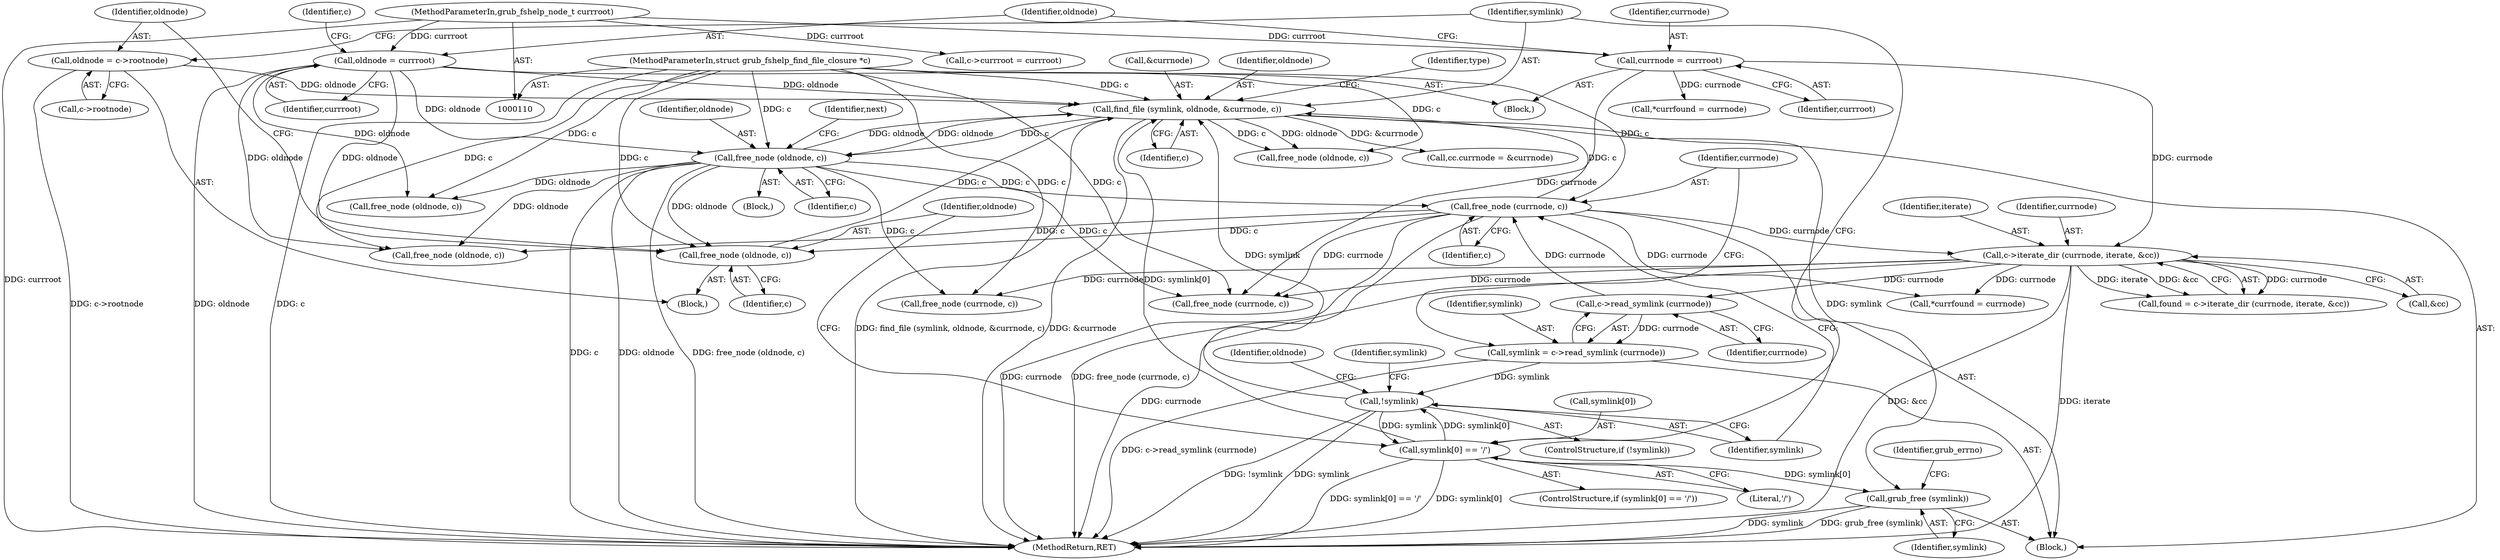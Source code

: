 digraph "0_radare2_65000a7fd9eea62359e6d6714f17b94a99a82edd_2@API" {
"1000321" [label="(Call,grub_free (symlink))"];
"1000310" [label="(Call,find_file (symlink, oldnode, &currnode, c))"];
"1000285" [label="(Call,!symlink)"];
"1000277" [label="(Call,symlink = c->read_symlink (currnode))"];
"1000279" [label="(Call,c->read_symlink (currnode))"];
"1000234" [label="(Call,c->iterate_dir (currnode, iterate, &cc))"];
"1000281" [label="(Call,free_node (currnode, c))"];
"1000333" [label="(Call,free_node (oldnode, c))"];
"1000138" [label="(Call,oldnode = currroot)"];
"1000112" [label="(MethodParameterIn,grub_fshelp_node_t currroot)"];
"1000114" [label="(MethodParameterIn,struct grub_fshelp_find_file_closure *c)"];
"1000134" [label="(Call,currnode = currroot)"];
"1000296" [label="(Call,symlink[0] == '/')"];
"1000305" [label="(Call,oldnode = c->rootnode)"];
"1000302" [label="(Call,free_node (oldnode, c))"];
"1000326" [label="(Call,free_node (oldnode, c))"];
"1000322" [label="(Identifier,symlink)"];
"1000296" [label="(Call,symlink[0] == '/')"];
"1000226" [label="(Call,cc.currnode = &currnode)"];
"1000236" [label="(Identifier,iterate)"];
"1000321" [label="(Call,grub_free (symlink))"];
"1000143" [label="(Identifier,c)"];
"1000141" [label="(Call,c->currroot = currroot)"];
"1000333" [label="(Call,free_node (oldnode, c))"];
"1000295" [label="(ControlStructure,if (symlink[0] == '/'))"];
"1000305" [label="(Call,oldnode = c->rootnode)"];
"1000289" [label="(Identifier,oldnode)"];
"1000307" [label="(Call,c->rootnode)"];
"1000334" [label="(Identifier,oldnode)"];
"1000298" [label="(Identifier,symlink)"];
"1000303" [label="(Identifier,oldnode)"];
"1000300" [label="(Literal,'/')"];
"1000345" [label="(Call,*currfound = currnode)"];
"1000367" [label="(MethodReturn,RET)"];
"1000315" [label="(Identifier,c)"];
"1000136" [label="(Identifier,currroot)"];
"1000235" [label="(Identifier,currnode)"];
"1000139" [label="(Identifier,oldnode)"];
"1000140" [label="(Identifier,currroot)"];
"1000282" [label="(Identifier,currnode)"];
"1000285" [label="(Call,!symlink)"];
"1000134" [label="(Call,currnode = currroot)"];
"1000278" [label="(Identifier,symlink)"];
"1000280" [label="(Identifier,currnode)"];
"1000312" [label="(Identifier,oldnode)"];
"1000174" [label="(Block,)"];
"1000112" [label="(MethodParameterIn,grub_fshelp_node_t currroot)"];
"1000114" [label="(MethodParameterIn,struct grub_fshelp_find_file_closure *c)"];
"1000317" [label="(Identifier,type)"];
"1000281" [label="(Call,free_node (currnode, c))"];
"1000135" [label="(Identifier,currnode)"];
"1000165" [label="(Call,*currfound = currnode)"];
"1000311" [label="(Identifier,symlink)"];
"1000313" [label="(Call,&currnode)"];
"1000284" [label="(ControlStructure,if (!symlink))"];
"1000310" [label="(Call,find_file (symlink, oldnode, &currnode, c))"];
"1000200" [label="(Call,free_node (currnode, c))"];
"1000335" [label="(Identifier,c)"];
"1000304" [label="(Identifier,c)"];
"1000302" [label="(Call,free_node (oldnode, c))"];
"1000138" [label="(Call,oldnode = currroot)"];
"1000277" [label="(Call,symlink = c->read_symlink (currnode))"];
"1000339" [label="(Identifier,next)"];
"1000265" [label="(Call,free_node (currnode, c))"];
"1000301" [label="(Block,)"];
"1000297" [label="(Call,symlink[0])"];
"1000279" [label="(Call,c->read_symlink (currnode))"];
"1000234" [label="(Call,c->iterate_dir (currnode, iterate, &cc))"];
"1000232" [label="(Call,found = c->iterate_dir (currnode, iterate, &cc))"];
"1000286" [label="(Identifier,symlink)"];
"1000324" [label="(Identifier,grub_errno)"];
"1000237" [label="(Call,&cc)"];
"1000283" [label="(Identifier,c)"];
"1000115" [label="(Block,)"];
"1000306" [label="(Identifier,oldnode)"];
"1000288" [label="(Call,free_node (oldnode, c))"];
"1000268" [label="(Call,free_node (oldnode, c))"];
"1000255" [label="(Block,)"];
"1000321" -> "1000255"  [label="AST: "];
"1000321" -> "1000322"  [label="CFG: "];
"1000322" -> "1000321"  [label="AST: "];
"1000324" -> "1000321"  [label="CFG: "];
"1000321" -> "1000367"  [label="DDG: symlink"];
"1000321" -> "1000367"  [label="DDG: grub_free (symlink)"];
"1000310" -> "1000321"  [label="DDG: symlink"];
"1000296" -> "1000321"  [label="DDG: symlink[0]"];
"1000310" -> "1000255"  [label="AST: "];
"1000310" -> "1000315"  [label="CFG: "];
"1000311" -> "1000310"  [label="AST: "];
"1000312" -> "1000310"  [label="AST: "];
"1000313" -> "1000310"  [label="AST: "];
"1000315" -> "1000310"  [label="AST: "];
"1000317" -> "1000310"  [label="CFG: "];
"1000310" -> "1000367"  [label="DDG: find_file (symlink, oldnode, &currnode, c)"];
"1000310" -> "1000367"  [label="DDG: &currnode"];
"1000310" -> "1000226"  [label="DDG: &currnode"];
"1000285" -> "1000310"  [label="DDG: symlink"];
"1000296" -> "1000310"  [label="DDG: symlink[0]"];
"1000333" -> "1000310"  [label="DDG: oldnode"];
"1000138" -> "1000310"  [label="DDG: oldnode"];
"1000305" -> "1000310"  [label="DDG: oldnode"];
"1000302" -> "1000310"  [label="DDG: c"];
"1000281" -> "1000310"  [label="DDG: c"];
"1000114" -> "1000310"  [label="DDG: c"];
"1000310" -> "1000326"  [label="DDG: oldnode"];
"1000310" -> "1000326"  [label="DDG: c"];
"1000310" -> "1000333"  [label="DDG: oldnode"];
"1000310" -> "1000333"  [label="DDG: c"];
"1000285" -> "1000284"  [label="AST: "];
"1000285" -> "1000286"  [label="CFG: "];
"1000286" -> "1000285"  [label="AST: "];
"1000289" -> "1000285"  [label="CFG: "];
"1000298" -> "1000285"  [label="CFG: "];
"1000285" -> "1000367"  [label="DDG: symlink"];
"1000285" -> "1000367"  [label="DDG: !symlink"];
"1000277" -> "1000285"  [label="DDG: symlink"];
"1000296" -> "1000285"  [label="DDG: symlink[0]"];
"1000285" -> "1000296"  [label="DDG: symlink"];
"1000277" -> "1000255"  [label="AST: "];
"1000277" -> "1000279"  [label="CFG: "];
"1000278" -> "1000277"  [label="AST: "];
"1000279" -> "1000277"  [label="AST: "];
"1000282" -> "1000277"  [label="CFG: "];
"1000277" -> "1000367"  [label="DDG: c->read_symlink (currnode)"];
"1000279" -> "1000277"  [label="DDG: currnode"];
"1000279" -> "1000280"  [label="CFG: "];
"1000280" -> "1000279"  [label="AST: "];
"1000234" -> "1000279"  [label="DDG: currnode"];
"1000279" -> "1000281"  [label="DDG: currnode"];
"1000234" -> "1000232"  [label="AST: "];
"1000234" -> "1000237"  [label="CFG: "];
"1000235" -> "1000234"  [label="AST: "];
"1000236" -> "1000234"  [label="AST: "];
"1000237" -> "1000234"  [label="AST: "];
"1000232" -> "1000234"  [label="CFG: "];
"1000234" -> "1000367"  [label="DDG: &cc"];
"1000234" -> "1000367"  [label="DDG: iterate"];
"1000234" -> "1000367"  [label="DDG: currnode"];
"1000234" -> "1000200"  [label="DDG: currnode"];
"1000234" -> "1000232"  [label="DDG: currnode"];
"1000234" -> "1000232"  [label="DDG: iterate"];
"1000234" -> "1000232"  [label="DDG: &cc"];
"1000281" -> "1000234"  [label="DDG: currnode"];
"1000134" -> "1000234"  [label="DDG: currnode"];
"1000234" -> "1000265"  [label="DDG: currnode"];
"1000234" -> "1000345"  [label="DDG: currnode"];
"1000281" -> "1000255"  [label="AST: "];
"1000281" -> "1000283"  [label="CFG: "];
"1000282" -> "1000281"  [label="AST: "];
"1000283" -> "1000281"  [label="AST: "];
"1000286" -> "1000281"  [label="CFG: "];
"1000281" -> "1000367"  [label="DDG: currnode"];
"1000281" -> "1000367"  [label="DDG: free_node (currnode, c)"];
"1000281" -> "1000200"  [label="DDG: currnode"];
"1000333" -> "1000281"  [label="DDG: c"];
"1000114" -> "1000281"  [label="DDG: c"];
"1000281" -> "1000288"  [label="DDG: c"];
"1000281" -> "1000302"  [label="DDG: c"];
"1000281" -> "1000345"  [label="DDG: currnode"];
"1000333" -> "1000174"  [label="AST: "];
"1000333" -> "1000335"  [label="CFG: "];
"1000334" -> "1000333"  [label="AST: "];
"1000335" -> "1000333"  [label="AST: "];
"1000339" -> "1000333"  [label="CFG: "];
"1000333" -> "1000367"  [label="DDG: oldnode"];
"1000333" -> "1000367"  [label="DDG: free_node (oldnode, c)"];
"1000333" -> "1000367"  [label="DDG: c"];
"1000333" -> "1000200"  [label="DDG: c"];
"1000333" -> "1000265"  [label="DDG: c"];
"1000333" -> "1000268"  [label="DDG: oldnode"];
"1000333" -> "1000288"  [label="DDG: oldnode"];
"1000333" -> "1000302"  [label="DDG: oldnode"];
"1000138" -> "1000333"  [label="DDG: oldnode"];
"1000114" -> "1000333"  [label="DDG: c"];
"1000138" -> "1000115"  [label="AST: "];
"1000138" -> "1000140"  [label="CFG: "];
"1000139" -> "1000138"  [label="AST: "];
"1000140" -> "1000138"  [label="AST: "];
"1000143" -> "1000138"  [label="CFG: "];
"1000138" -> "1000367"  [label="DDG: oldnode"];
"1000112" -> "1000138"  [label="DDG: currroot"];
"1000138" -> "1000268"  [label="DDG: oldnode"];
"1000138" -> "1000288"  [label="DDG: oldnode"];
"1000138" -> "1000302"  [label="DDG: oldnode"];
"1000112" -> "1000110"  [label="AST: "];
"1000112" -> "1000367"  [label="DDG: currroot"];
"1000112" -> "1000134"  [label="DDG: currroot"];
"1000112" -> "1000141"  [label="DDG: currroot"];
"1000114" -> "1000110"  [label="AST: "];
"1000114" -> "1000367"  [label="DDG: c"];
"1000114" -> "1000200"  [label="DDG: c"];
"1000114" -> "1000265"  [label="DDG: c"];
"1000114" -> "1000268"  [label="DDG: c"];
"1000114" -> "1000288"  [label="DDG: c"];
"1000114" -> "1000302"  [label="DDG: c"];
"1000114" -> "1000326"  [label="DDG: c"];
"1000134" -> "1000115"  [label="AST: "];
"1000134" -> "1000136"  [label="CFG: "];
"1000135" -> "1000134"  [label="AST: "];
"1000136" -> "1000134"  [label="AST: "];
"1000139" -> "1000134"  [label="CFG: "];
"1000134" -> "1000165"  [label="DDG: currnode"];
"1000134" -> "1000200"  [label="DDG: currnode"];
"1000296" -> "1000295"  [label="AST: "];
"1000296" -> "1000300"  [label="CFG: "];
"1000297" -> "1000296"  [label="AST: "];
"1000300" -> "1000296"  [label="AST: "];
"1000303" -> "1000296"  [label="CFG: "];
"1000311" -> "1000296"  [label="CFG: "];
"1000296" -> "1000367"  [label="DDG: symlink[0] == '/'"];
"1000296" -> "1000367"  [label="DDG: symlink[0]"];
"1000305" -> "1000301"  [label="AST: "];
"1000305" -> "1000307"  [label="CFG: "];
"1000306" -> "1000305"  [label="AST: "];
"1000307" -> "1000305"  [label="AST: "];
"1000311" -> "1000305"  [label="CFG: "];
"1000305" -> "1000367"  [label="DDG: c->rootnode"];
"1000302" -> "1000301"  [label="AST: "];
"1000302" -> "1000304"  [label="CFG: "];
"1000303" -> "1000302"  [label="AST: "];
"1000304" -> "1000302"  [label="AST: "];
"1000306" -> "1000302"  [label="CFG: "];
}
